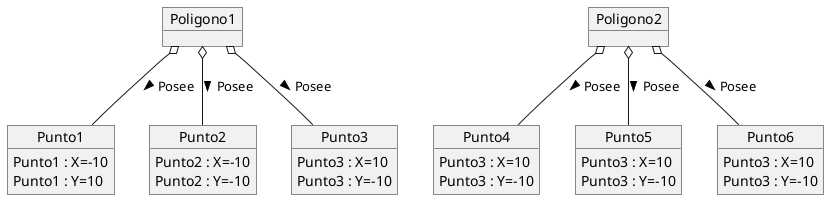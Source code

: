 @startuml
object Poligono1{
}

object Punto1{
Punto1 : X=-10
Punto1 : Y=10
}

object Punto2{
Punto2 : X=-10
Punto2 : Y=-10
}

object Punto3{
Punto3 : X=10
Punto3 : Y=-10
}
object Punto4{
Punto3 : X=10
Punto3 : Y=-10
}

object Punto5{
Punto3 : X=10
Punto3 : Y=-10
}

object Punto6{
Punto3 : X=10
Punto3 : Y=-10
}


object Poligono2{
}

Poligono1 o-- Punto1 : Posee >
Poligono1 o-- Punto2 : Posee >
Poligono1 o-- Punto3 : Posee >


Poligono2 o-- Punto5 : Posee >
Poligono2 o-- Punto6 : Posee >
Poligono2 o-- Punto4 : Posee >





@enduml